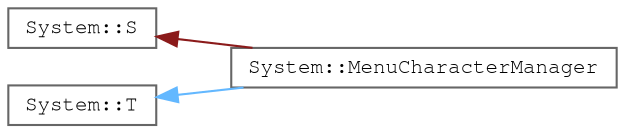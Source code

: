 digraph "Graphical Class Hierarchy"
{
 // LATEX_PDF_SIZE
  bgcolor="transparent";
  edge [fontname=FreeMono,fontsize=10,labelfontname=FreeMono,labelfontsize=10];
  node [fontname=FreeMono,fontsize=10,shape=box,height=0.2,width=0.4];
  rankdir="LR";
  Node0 [label="System::S",height=0.2,width=0.4,color="grey40", fillcolor="white", style="filled",URL="$struct_system_1_1_s.html",tooltip=" "];
  Node0 -> Node1 [dir="back",color="firebrick4",style="solid"];
  Node1 [label="System::MenuCharacterManager",height=0.2,width=0.4,color="grey40", fillcolor="white", style="filled",URL="$class_system_1_1_menu_character_manager.html",tooltip=" "];
  Node2 [label="System::T",height=0.2,width=0.4,color="grey40", fillcolor="white", style="filled",URL="$struct_system_1_1_t.html",tooltip=" "];
  Node2 -> Node1 [dir="back",color="steelblue1",style="solid"];
}
